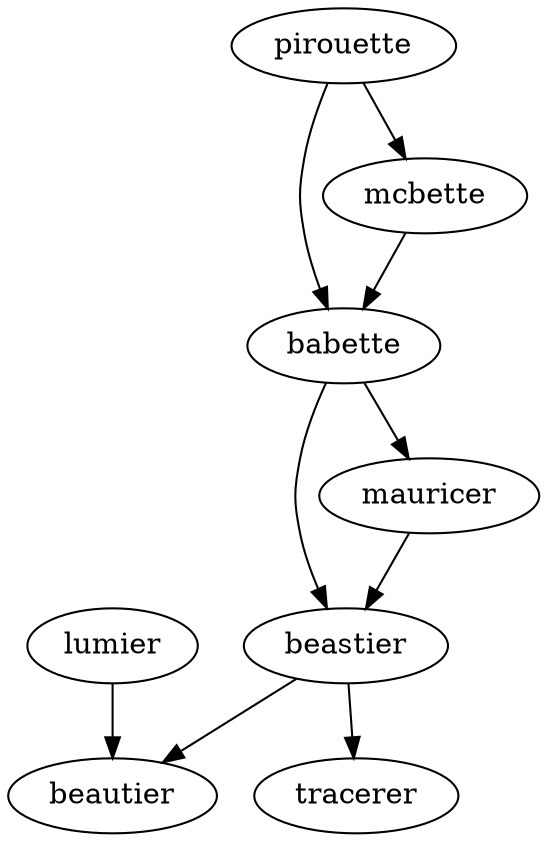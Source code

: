 digraph G
{
  babette -> beastier;
  babette -> mauricer;
  mauricer -> beastier;
  beastier -> tracerer;
  beastier -> beautier;
  lumier -> beautier;
  mcbette -> babette;
  pirouette -> babette;
  pirouette -> mcbette;
}